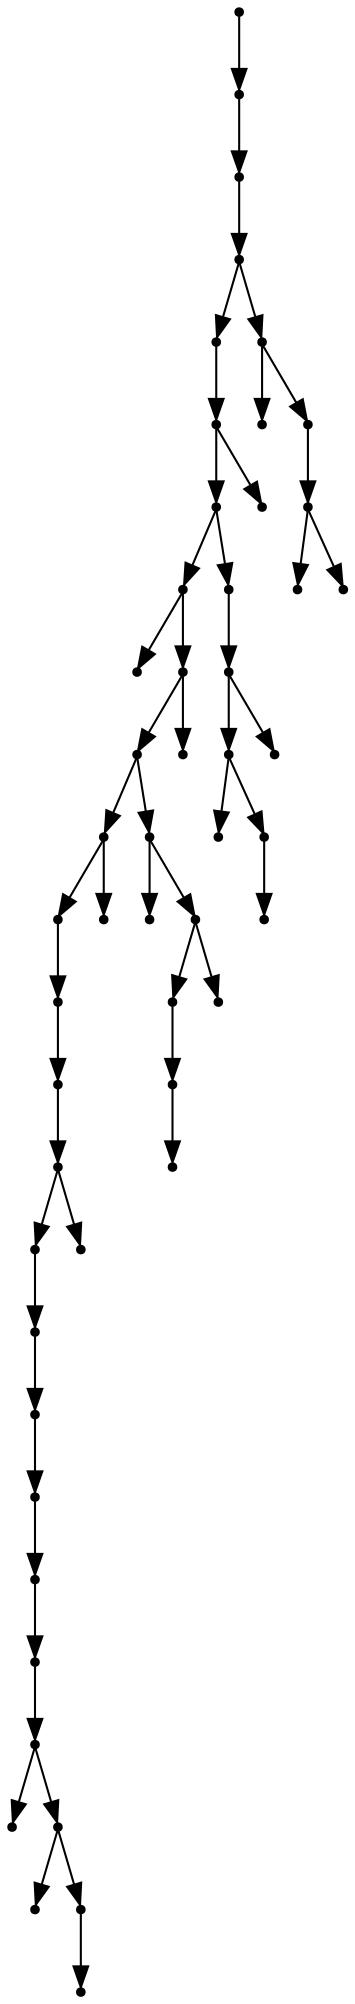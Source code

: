 digraph {
  51 [shape=point];
  50 [shape=point];
  49 [shape=point];
  48 [shape=point];
  41 [shape=point];
  40 [shape=point];
  38 [shape=point];
  30 [shape=point];
  0 [shape=point];
  29 [shape=point];
  27 [shape=point];
  19 [shape=point];
  17 [shape=point];
  16 [shape=point];
  15 [shape=point];
  14 [shape=point];
  12 [shape=point];
  11 [shape=point];
  10 [shape=point];
  9 [shape=point];
  8 [shape=point];
  7 [shape=point];
  6 [shape=point];
  1 [shape=point];
  5 [shape=point];
  2 [shape=point];
  4 [shape=point];
  3 [shape=point];
  13 [shape=point];
  18 [shape=point];
  26 [shape=point];
  20 [shape=point];
  25 [shape=point];
  23 [shape=point];
  22 [shape=point];
  21 [shape=point];
  24 [shape=point];
  28 [shape=point];
  37 [shape=point];
  36 [shape=point];
  34 [shape=point];
  31 [shape=point];
  33 [shape=point];
  32 [shape=point];
  35 [shape=point];
  39 [shape=point];
  47 [shape=point];
  42 [shape=point];
  46 [shape=point];
  45 [shape=point];
  43 [shape=point];
  44 [shape=point];
51 -> 50;
50 -> 49;
49 -> 48;
48 -> 41;
41 -> 40;
40 -> 38;
38 -> 30;
30 -> 0;
30 -> 29;
29 -> 27;
27 -> 19;
19 -> 17;
17 -> 16;
16 -> 15;
15 -> 14;
14 -> 12;
12 -> 11;
11 -> 10;
10 -> 9;
9 -> 8;
8 -> 7;
7 -> 6;
6 -> 1;
6 -> 5;
5 -> 2;
5 -> 4;
4 -> 3;
14 -> 13;
19 -> 18;
27 -> 26;
26 -> 20;
26 -> 25;
25 -> 23;
23 -> 22;
22 -> 21;
25 -> 24;
29 -> 28;
38 -> 37;
37 -> 36;
36 -> 34;
34 -> 31;
34 -> 33;
33 -> 32;
36 -> 35;
40 -> 39;
48 -> 47;
47 -> 42;
47 -> 46;
46 -> 45;
45 -> 43;
45 -> 44;
}

